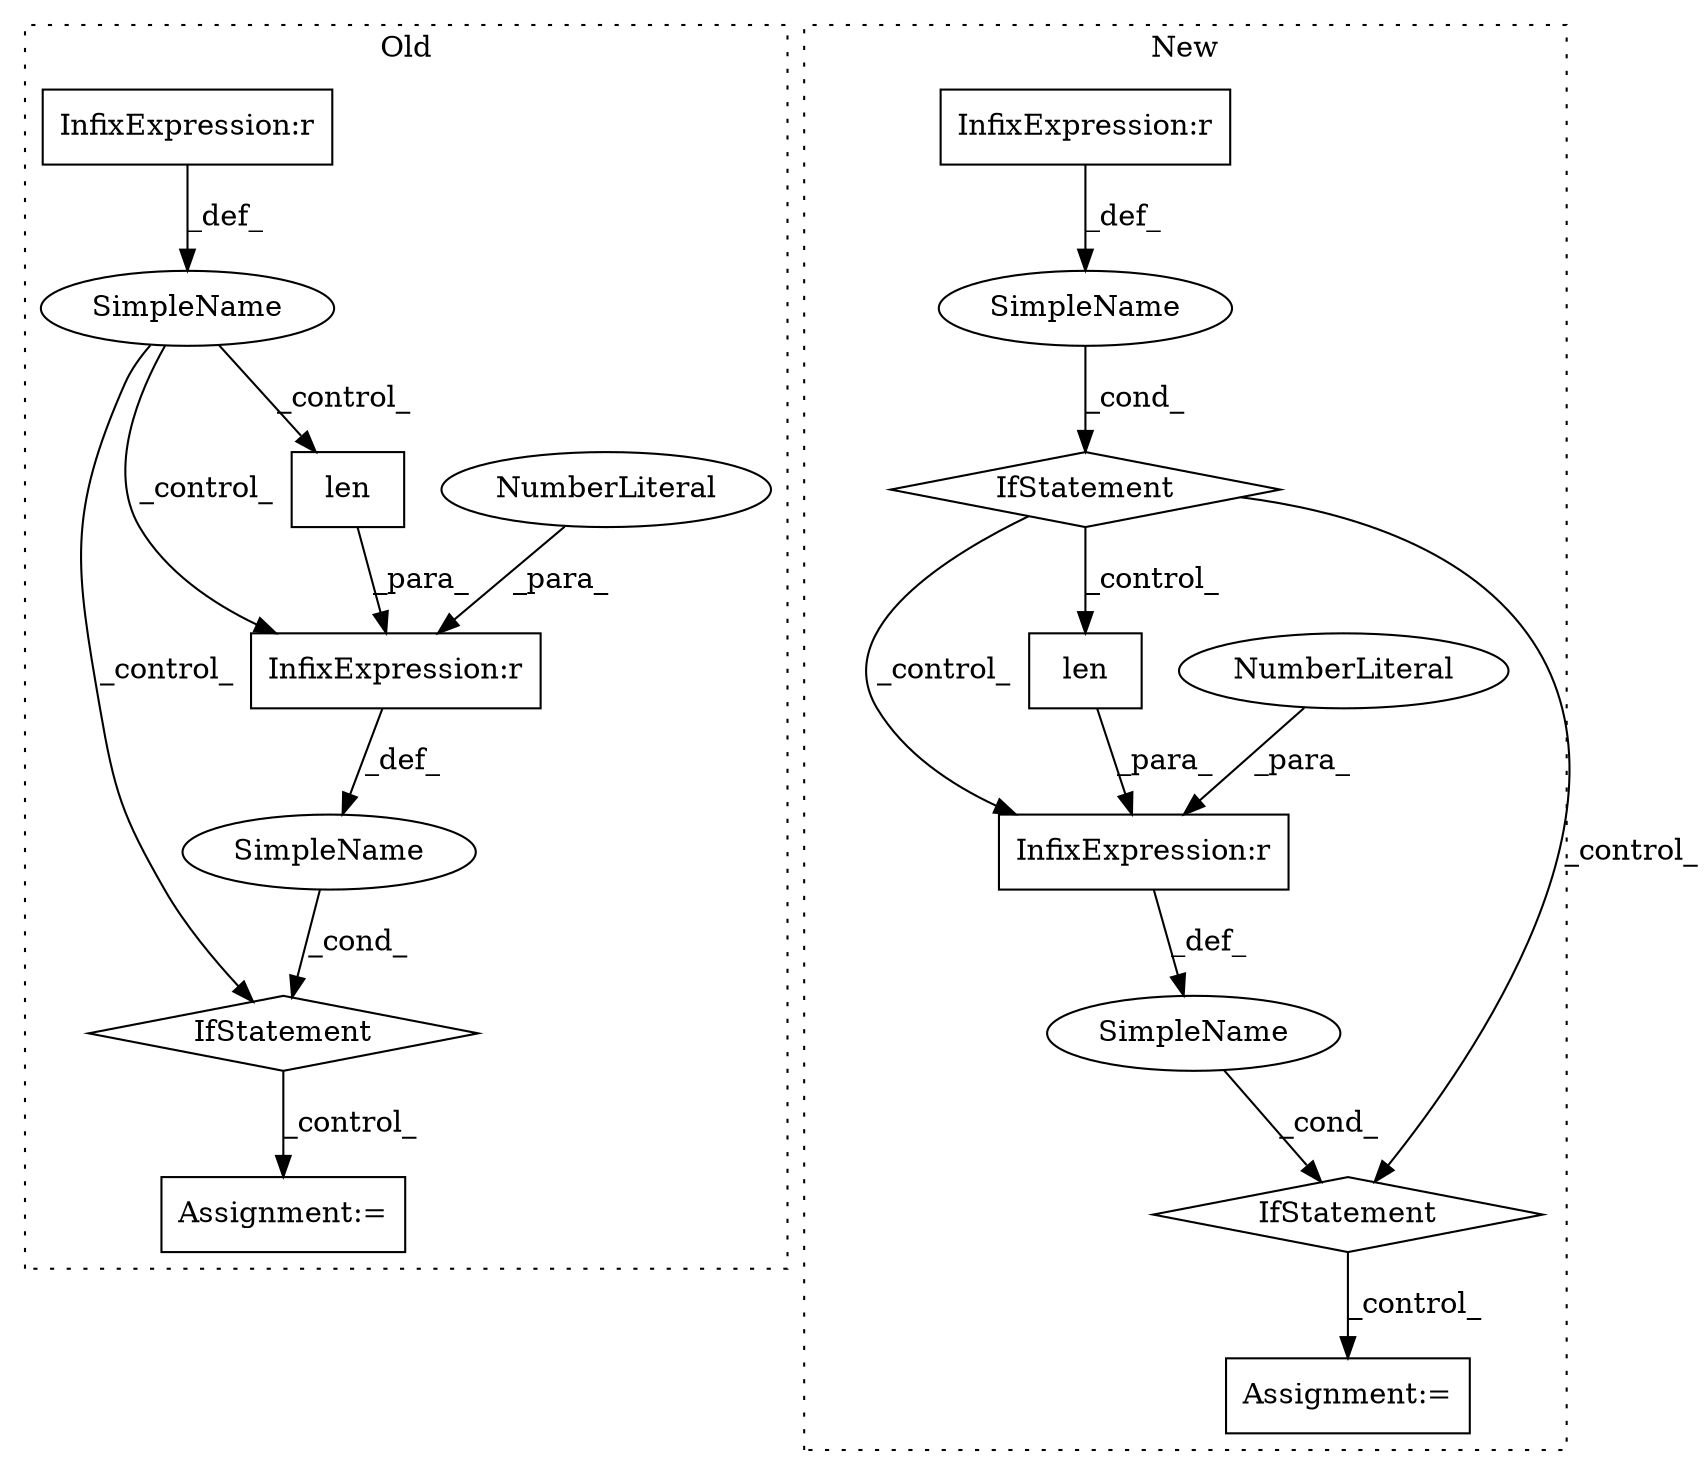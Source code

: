 digraph G {
subgraph cluster0 {
1 [label="IfStatement" a="25" s="492,518" l="4,2" shape="diamond"];
11 [label="InfixExpression:r" a="27" s="513" l="4" shape="box"];
12 [label="Assignment:=" a="7" s="534" l="1" shape="box"];
13 [label="SimpleName" a="42" s="" l="" shape="ellipse"];
14 [label="NumberLiteral" a="34" s="517" l="1" shape="ellipse"];
15 [label="len" a="32" s="496,512" l="4,1" shape="box"];
16 [label="SimpleName" a="42" s="" l="" shape="ellipse"];
17 [label="InfixExpression:r" a="27" s="185" l="4" shape="box"];
label = "Old";
style="dotted";
}
subgraph cluster1 {
2 [label="len" a="32" s="1545,1560" l="4,1" shape="box"];
3 [label="InfixExpression:r" a="27" s="1561" l="4" shape="box"];
4 [label="IfStatement" a="25" s="1541,1566" l="4,2" shape="diamond"];
5 [label="NumberLiteral" a="34" s="1565" l="1" shape="ellipse"];
6 [label="Assignment:=" a="7" s="1588" l="1" shape="box"];
7 [label="SimpleName" a="42" s="" l="" shape="ellipse"];
8 [label="SimpleName" a="42" s="" l="" shape="ellipse"];
9 [label="IfStatement" a="25" s="1351,1376" l="4,2" shape="diamond"];
10 [label="InfixExpression:r" a="27" s="1371" l="4" shape="box"];
label = "New";
style="dotted";
}
1 -> 12 [label="_control_"];
2 -> 3 [label="_para_"];
3 -> 7 [label="_def_"];
4 -> 6 [label="_control_"];
5 -> 3 [label="_para_"];
7 -> 4 [label="_cond_"];
8 -> 9 [label="_cond_"];
9 -> 2 [label="_control_"];
9 -> 3 [label="_control_"];
9 -> 4 [label="_control_"];
10 -> 8 [label="_def_"];
11 -> 13 [label="_def_"];
13 -> 1 [label="_cond_"];
14 -> 11 [label="_para_"];
15 -> 11 [label="_para_"];
16 -> 11 [label="_control_"];
16 -> 1 [label="_control_"];
16 -> 15 [label="_control_"];
17 -> 16 [label="_def_"];
}